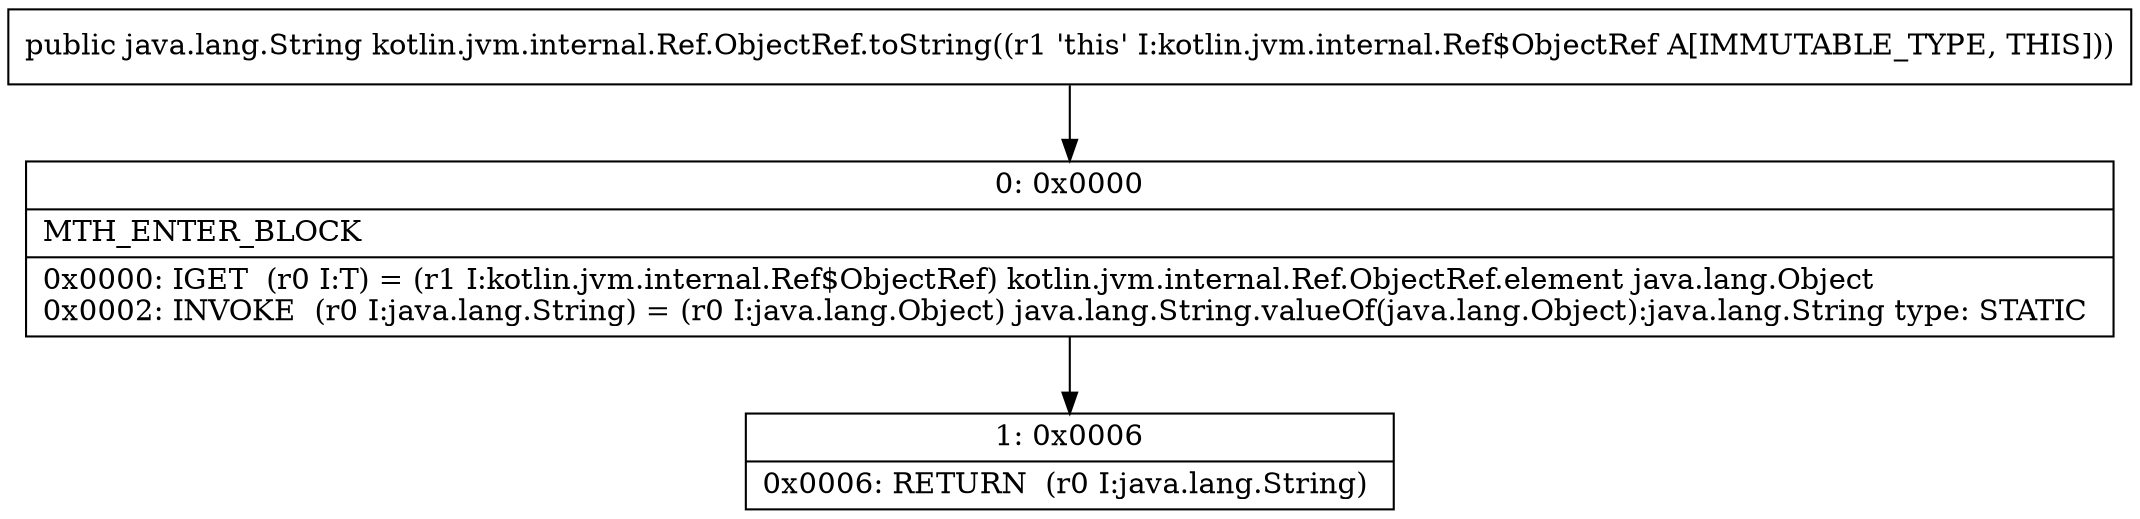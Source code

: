 digraph "CFG forkotlin.jvm.internal.Ref.ObjectRef.toString()Ljava\/lang\/String;" {
Node_0 [shape=record,label="{0\:\ 0x0000|MTH_ENTER_BLOCK\l|0x0000: IGET  (r0 I:T) = (r1 I:kotlin.jvm.internal.Ref$ObjectRef) kotlin.jvm.internal.Ref.ObjectRef.element java.lang.Object \l0x0002: INVOKE  (r0 I:java.lang.String) = (r0 I:java.lang.Object) java.lang.String.valueOf(java.lang.Object):java.lang.String type: STATIC \l}"];
Node_1 [shape=record,label="{1\:\ 0x0006|0x0006: RETURN  (r0 I:java.lang.String) \l}"];
MethodNode[shape=record,label="{public java.lang.String kotlin.jvm.internal.Ref.ObjectRef.toString((r1 'this' I:kotlin.jvm.internal.Ref$ObjectRef A[IMMUTABLE_TYPE, THIS])) }"];
MethodNode -> Node_0;
Node_0 -> Node_1;
}

